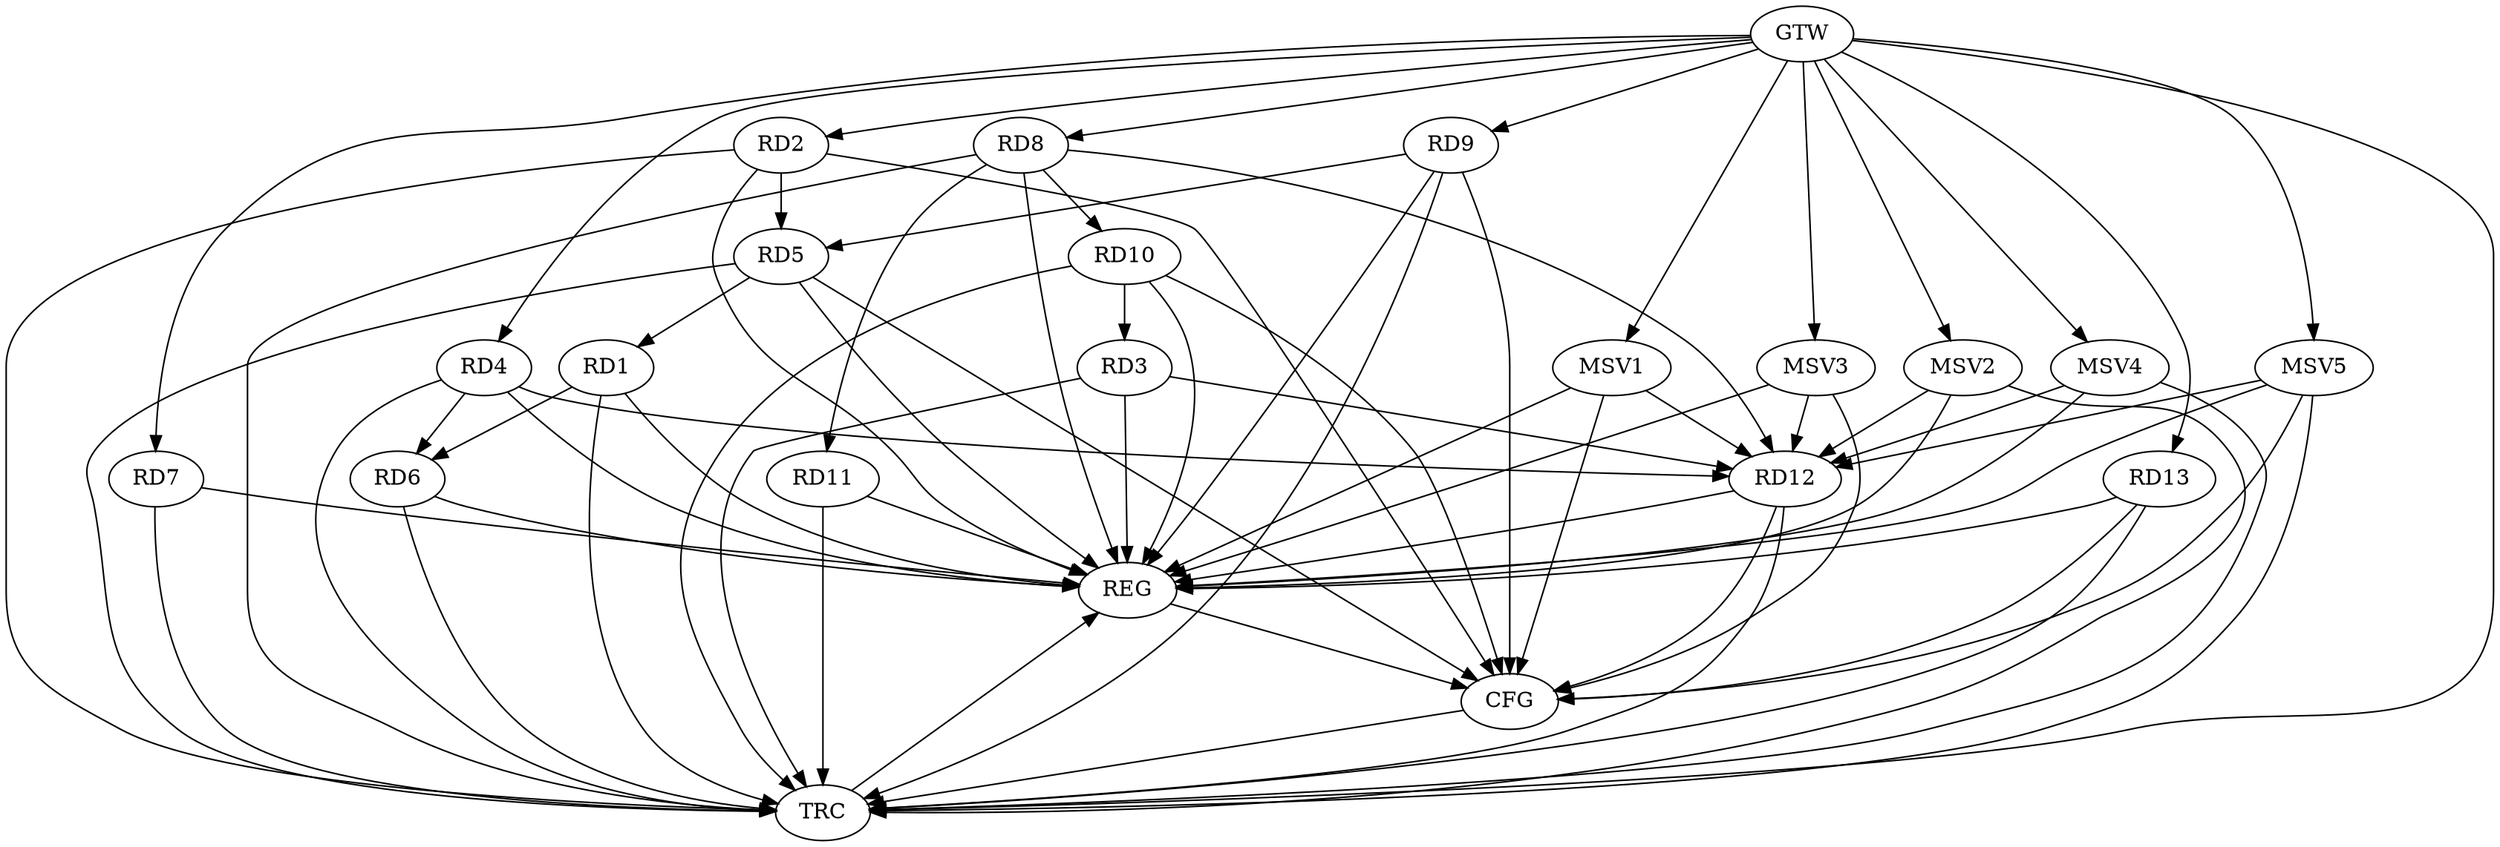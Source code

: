 strict digraph G {
  RD1 [ label="RD1" ];
  RD2 [ label="RD2" ];
  RD3 [ label="RD3" ];
  RD4 [ label="RD4" ];
  RD5 [ label="RD5" ];
  RD6 [ label="RD6" ];
  RD7 [ label="RD7" ];
  RD8 [ label="RD8" ];
  RD9 [ label="RD9" ];
  RD10 [ label="RD10" ];
  RD11 [ label="RD11" ];
  RD12 [ label="RD12" ];
  RD13 [ label="RD13" ];
  GTW [ label="GTW" ];
  REG [ label="REG" ];
  CFG [ label="CFG" ];
  TRC [ label="TRC" ];
  MSV1 [ label="MSV1" ];
  MSV2 [ label="MSV2" ];
  MSV3 [ label="MSV3" ];
  MSV4 [ label="MSV4" ];
  MSV5 [ label="MSV5" ];
  RD5 -> RD1;
  RD1 -> RD6;
  RD2 -> RD5;
  RD10 -> RD3;
  RD3 -> RD12;
  RD4 -> RD6;
  RD4 -> RD12;
  RD9 -> RD5;
  RD8 -> RD10;
  RD8 -> RD11;
  RD8 -> RD12;
  GTW -> RD2;
  GTW -> RD4;
  GTW -> RD7;
  GTW -> RD8;
  GTW -> RD9;
  GTW -> RD13;
  RD1 -> REG;
  RD2 -> REG;
  RD3 -> REG;
  RD4 -> REG;
  RD5 -> REG;
  RD6 -> REG;
  RD7 -> REG;
  RD8 -> REG;
  RD9 -> REG;
  RD10 -> REG;
  RD11 -> REG;
  RD12 -> REG;
  RD13 -> REG;
  RD9 -> CFG;
  RD5 -> CFG;
  RD13 -> CFG;
  RD10 -> CFG;
  RD2 -> CFG;
  RD12 -> CFG;
  REG -> CFG;
  RD1 -> TRC;
  RD2 -> TRC;
  RD3 -> TRC;
  RD4 -> TRC;
  RD5 -> TRC;
  RD6 -> TRC;
  RD7 -> TRC;
  RD8 -> TRC;
  RD9 -> TRC;
  RD10 -> TRC;
  RD11 -> TRC;
  RD12 -> TRC;
  RD13 -> TRC;
  GTW -> TRC;
  CFG -> TRC;
  TRC -> REG;
  MSV1 -> RD12;
  GTW -> MSV1;
  MSV1 -> REG;
  MSV1 -> CFG;
  MSV2 -> RD12;
  MSV3 -> RD12;
  GTW -> MSV2;
  MSV2 -> REG;
  MSV2 -> TRC;
  GTW -> MSV3;
  MSV3 -> REG;
  MSV3 -> CFG;
  MSV4 -> RD12;
  MSV5 -> RD12;
  GTW -> MSV4;
  MSV4 -> REG;
  MSV4 -> TRC;
  GTW -> MSV5;
  MSV5 -> REG;
  MSV5 -> TRC;
  MSV5 -> CFG;
}
